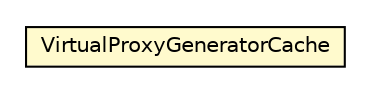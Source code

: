 #!/usr/local/bin/dot
#
# Class diagram 
# Generated by UMLGraph version 5.1 (http://www.umlgraph.org/)
#

digraph G {
	edge [fontname="Helvetica",fontsize=10,labelfontname="Helvetica",labelfontsize=10];
	node [fontname="Helvetica",fontsize=10,shape=plaintext];
	nodesep=0.25;
	ranksep=0.5;
	// org.androidtransfuse.gen.proxy.VirtualProxyGenerator.VirtualProxyGeneratorCache
	c137499 [label=<<table title="org.androidtransfuse.gen.proxy.VirtualProxyGenerator.VirtualProxyGeneratorCache" border="0" cellborder="1" cellspacing="0" cellpadding="2" port="p" bgcolor="lemonChiffon" href="./VirtualProxyGenerator.VirtualProxyGeneratorCache.html">
		<tr><td><table border="0" cellspacing="0" cellpadding="1">
<tr><td align="center" balign="center"> VirtualProxyGeneratorCache </td></tr>
		</table></td></tr>
		</table>>, fontname="Helvetica", fontcolor="black", fontsize=10.0];
}

